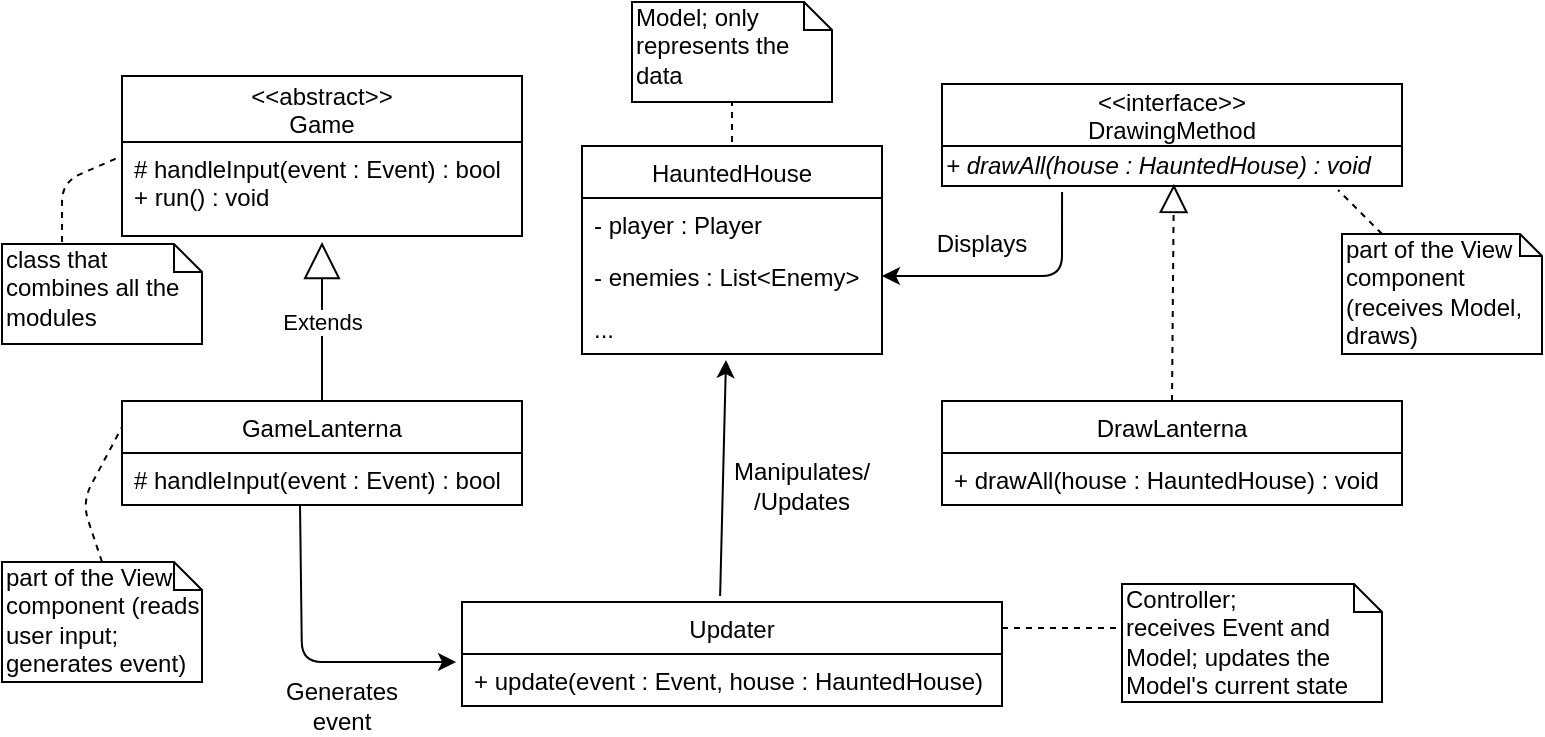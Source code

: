<mxfile version="10.6.3" type="device"><diagram id="iNYG7sxbQMxhoH_OkdxA" name="Page-1"><mxGraphModel dx="918" dy="648" grid="1" gridSize="10" guides="1" tooltips="1" connect="1" arrows="1" fold="1" page="1" pageScale="1" pageWidth="827" pageHeight="1169" math="0" shadow="0"><root><mxCell id="0"/><mxCell id="1" parent="0"/><mxCell id="OS99aZgYbGl55RHw6di3-1" value="&#10;&lt;&lt;abstract&gt;&gt;&#10;Game&#10;" style="swimlane;fontStyle=0;childLayout=stackLayout;horizontal=1;startSize=33;fillColor=none;horizontalStack=0;resizeParent=1;resizeParentMax=0;resizeLast=0;collapsible=1;marginBottom=0;" vertex="1" parent="1"><mxGeometry x="80" y="77" width="200" height="80" as="geometry"/></mxCell><mxCell id="OS99aZgYbGl55RHw6di3-3" value="# handleInput(event : Event) : bool&#10;+ run() : void" style="text;strokeColor=none;fillColor=none;align=left;verticalAlign=top;spacingLeft=4;spacingRight=4;overflow=hidden;rotatable=0;points=[[0,0.5],[1,0.5]];portConstraint=eastwest;fontStyle=0" vertex="1" parent="OS99aZgYbGl55RHw6di3-1"><mxGeometry y="33" width="200" height="47" as="geometry"/></mxCell><mxCell id="OS99aZgYbGl55RHw6di3-6" value="GameLanterna" style="swimlane;fontStyle=0;childLayout=stackLayout;horizontal=1;startSize=26;fillColor=none;horizontalStack=0;resizeParent=1;resizeParentMax=0;resizeLast=0;collapsible=1;marginBottom=0;" vertex="1" parent="1"><mxGeometry x="80" y="239.5" width="200" height="52" as="geometry"/></mxCell><mxCell id="OS99aZgYbGl55RHw6di3-7" value="# handleInput(event : Event) : bool" style="text;strokeColor=none;fillColor=none;align=left;verticalAlign=top;spacingLeft=4;spacingRight=4;overflow=hidden;rotatable=0;points=[[0,0.5],[1,0.5]];portConstraint=eastwest;" vertex="1" parent="OS99aZgYbGl55RHw6di3-6"><mxGeometry y="26" width="200" height="26" as="geometry"/></mxCell><mxCell id="OS99aZgYbGl55RHw6di3-11" value="Extends" style="endArrow=block;endSize=16;endFill=0;html=1;exitX=0.5;exitY=0;exitDx=0;exitDy=0;" edge="1" parent="1" source="OS99aZgYbGl55RHw6di3-6"><mxGeometry width="160" relative="1" as="geometry"><mxPoint x="170" y="220" as="sourcePoint"/><mxPoint x="180" y="160" as="targetPoint"/></mxGeometry></mxCell><mxCell id="OS99aZgYbGl55RHw6di3-12" value="" style="endArrow=none;dashed=1;html=1;entryX=0;entryY=0.5;entryDx=0;entryDy=0;" edge="1" parent="1" target="OS99aZgYbGl55RHw6di3-1"><mxGeometry width="50" height="50" relative="1" as="geometry"><mxPoint x="50" y="160" as="sourcePoint"/><mxPoint x="110" y="140" as="targetPoint"/><Array as="points"><mxPoint x="50" y="130"/></Array></mxGeometry></mxCell><mxCell id="OS99aZgYbGl55RHw6di3-14" value="class that combines all the modules&amp;nbsp;" style="shape=note;whiteSpace=wrap;html=1;size=14;verticalAlign=top;align=left;spacingTop=-6;" vertex="1" parent="1"><mxGeometry x="20" y="161" width="100" height="50" as="geometry"/></mxCell><mxCell id="OS99aZgYbGl55RHw6di3-15" value="part of the View component (reads user input; generates event)" style="shape=note;whiteSpace=wrap;html=1;size=14;verticalAlign=top;align=left;spacingTop=-6;" vertex="1" parent="1"><mxGeometry x="20" y="320" width="100" height="60" as="geometry"/></mxCell><mxCell id="OS99aZgYbGl55RHw6di3-16" value="" style="endArrow=none;dashed=1;html=1;entryX=0;entryY=0.25;entryDx=0;entryDy=0;exitX=0.5;exitY=0;exitDx=0;exitDy=0;exitPerimeter=0;" edge="1" parent="1" source="OS99aZgYbGl55RHw6di3-15" target="OS99aZgYbGl55RHw6di3-6"><mxGeometry width="50" height="50" relative="1" as="geometry"><mxPoint x="70" y="320" as="sourcePoint"/><mxPoint x="120" y="270" as="targetPoint"/><Array as="points"><mxPoint x="60" y="290"/></Array></mxGeometry></mxCell><mxCell id="OS99aZgYbGl55RHw6di3-26" value="&#10;&#10;&lt;&lt;interface&gt;&gt;&#10;DrawingMethod&#10;&#10;" style="swimlane;fontStyle=0;childLayout=stackLayout;horizontal=1;startSize=31;fillColor=none;horizontalStack=0;resizeParent=1;resizeParentMax=0;resizeLast=0;collapsible=1;marginBottom=0;" vertex="1" parent="1"><mxGeometry x="490" y="81" width="230" height="51" as="geometry"/></mxCell><mxCell id="OS99aZgYbGl55RHw6di3-30" value="&lt;i&gt;+ drawAll(house : HauntedHouse) : void&lt;/i&gt;" style="text;html=1;resizable=0;points=[];autosize=1;align=left;verticalAlign=top;spacingTop=-4;" vertex="1" parent="OS99aZgYbGl55RHw6di3-26"><mxGeometry y="31" width="230" height="20" as="geometry"/></mxCell><mxCell id="OS99aZgYbGl55RHw6di3-31" value="" style="endArrow=block;dashed=1;endFill=0;endSize=12;html=1;entryX=0.504;entryY=0.95;entryDx=0;entryDy=0;entryPerimeter=0;exitX=0.5;exitY=0;exitDx=0;exitDy=0;" edge="1" parent="1" source="OS99aZgYbGl55RHw6di3-32" target="OS99aZgYbGl55RHw6di3-30"><mxGeometry width="160" relative="1" as="geometry"><mxPoint x="570" y="230" as="sourcePoint"/><mxPoint x="660" y="210" as="targetPoint"/></mxGeometry></mxCell><mxCell id="OS99aZgYbGl55RHw6di3-32" value="DrawLanterna" style="swimlane;fontStyle=0;childLayout=stackLayout;horizontal=1;startSize=26;fillColor=none;horizontalStack=0;resizeParent=1;resizeParentMax=0;resizeLast=0;collapsible=1;marginBottom=0;" vertex="1" parent="1"><mxGeometry x="490" y="239.5" width="230" height="52" as="geometry"/></mxCell><mxCell id="OS99aZgYbGl55RHw6di3-33" value="+ drawAll(house : HauntedHouse) : void" style="text;strokeColor=none;fillColor=none;align=left;verticalAlign=top;spacingLeft=4;spacingRight=4;overflow=hidden;rotatable=0;points=[[0,0.5],[1,0.5]];portConstraint=eastwest;fontStyle=0" vertex="1" parent="OS99aZgYbGl55RHw6di3-32"><mxGeometry y="26" width="230" height="26" as="geometry"/></mxCell><mxCell id="OS99aZgYbGl55RHw6di3-36" value="" style="endArrow=none;dashed=1;html=1;entryX=0.861;entryY=1.1;entryDx=0;entryDy=0;entryPerimeter=0;" edge="1" parent="1" source="OS99aZgYbGl55RHw6di3-37" target="OS99aZgYbGl55RHw6di3-30"><mxGeometry width="50" height="50" relative="1" as="geometry"><mxPoint x="680" y="170" as="sourcePoint"/><mxPoint x="700" y="160" as="targetPoint"/></mxGeometry></mxCell><mxCell id="OS99aZgYbGl55RHw6di3-37" value="part of the View component (receives Model, draws)" style="shape=note;whiteSpace=wrap;html=1;size=11;verticalAlign=top;align=left;spacingTop=-6;" vertex="1" parent="1"><mxGeometry x="690" y="156" width="100" height="60" as="geometry"/></mxCell><mxCell id="OS99aZgYbGl55RHw6di3-38" value="Updater" style="swimlane;fontStyle=0;childLayout=stackLayout;horizontal=1;startSize=26;fillColor=none;horizontalStack=0;resizeParent=1;resizeParentMax=0;resizeLast=0;collapsible=1;marginBottom=0;" vertex="1" parent="1"><mxGeometry x="250" y="340" width="270" height="52" as="geometry"/></mxCell><mxCell id="OS99aZgYbGl55RHw6di3-39" value="+ update(event : Event, house : HauntedHouse)&#10;" style="text;strokeColor=none;fillColor=none;align=left;verticalAlign=top;spacingLeft=4;spacingRight=4;overflow=hidden;rotatable=0;points=[[0,0.5],[1,0.5]];portConstraint=eastwest;" vertex="1" parent="OS99aZgYbGl55RHw6di3-38"><mxGeometry y="26" width="270" height="26" as="geometry"/></mxCell><mxCell id="OS99aZgYbGl55RHw6di3-42" value="" style="endArrow=none;dashed=1;html=1;exitX=1;exitY=0.25;exitDx=0;exitDy=0;" edge="1" parent="1" source="OS99aZgYbGl55RHw6di3-38"><mxGeometry width="50" height="50" relative="1" as="geometry"><mxPoint x="550" y="390" as="sourcePoint"/><mxPoint x="580" y="353" as="targetPoint"/></mxGeometry></mxCell><mxCell id="OS99aZgYbGl55RHw6di3-43" value="Controller;&lt;br&gt;receives Event and Model; updates the Model's current state&lt;br&gt;&lt;br&gt;" style="shape=note;whiteSpace=wrap;html=1;size=14;verticalAlign=top;align=left;spacingTop=-6;" vertex="1" parent="1"><mxGeometry x="580" y="331" width="130" height="59" as="geometry"/></mxCell><mxCell id="OS99aZgYbGl55RHw6di3-74" value="HauntedHouse" style="swimlane;fontStyle=0;childLayout=stackLayout;horizontal=1;startSize=26;fillColor=none;horizontalStack=0;resizeParent=1;resizeParentMax=0;resizeLast=0;collapsible=1;marginBottom=0;" vertex="1" parent="1"><mxGeometry x="310" y="112" width="150" height="104" as="geometry"/></mxCell><mxCell id="OS99aZgYbGl55RHw6di3-75" value="- player : Player" style="text;strokeColor=none;fillColor=none;align=left;verticalAlign=top;spacingLeft=4;spacingRight=4;overflow=hidden;rotatable=0;points=[[0,0.5],[1,0.5]];portConstraint=eastwest;" vertex="1" parent="OS99aZgYbGl55RHw6di3-74"><mxGeometry y="26" width="150" height="26" as="geometry"/></mxCell><mxCell id="OS99aZgYbGl55RHw6di3-76" value="- enemies : List&lt;Enemy&gt;" style="text;strokeColor=none;fillColor=none;align=left;verticalAlign=top;spacingLeft=4;spacingRight=4;overflow=hidden;rotatable=0;points=[[0,0.5],[1,0.5]];portConstraint=eastwest;" vertex="1" parent="OS99aZgYbGl55RHw6di3-74"><mxGeometry y="52" width="150" height="26" as="geometry"/></mxCell><mxCell id="OS99aZgYbGl55RHw6di3-77" value="..." style="text;strokeColor=none;fillColor=none;align=left;verticalAlign=top;spacingLeft=4;spacingRight=4;overflow=hidden;rotatable=0;points=[[0,0.5],[1,0.5]];portConstraint=eastwest;" vertex="1" parent="OS99aZgYbGl55RHw6di3-74"><mxGeometry y="78" width="150" height="26" as="geometry"/></mxCell><mxCell id="OS99aZgYbGl55RHw6di3-78" value="" style="endArrow=none;dashed=1;html=1;" edge="1" parent="1"><mxGeometry width="50" height="50" relative="1" as="geometry"><mxPoint x="385" y="110" as="sourcePoint"/><mxPoint x="385" y="70" as="targetPoint"/><Array as="points"><mxPoint x="385" y="90"/></Array></mxGeometry></mxCell><mxCell id="OS99aZgYbGl55RHw6di3-79" value="Model; only represents the data" style="shape=note;whiteSpace=wrap;html=1;size=14;verticalAlign=top;align=left;spacingTop=-6;" vertex="1" parent="1"><mxGeometry x="335" y="40" width="100" height="50" as="geometry"/></mxCell><mxCell id="OS99aZgYbGl55RHw6di3-83" value="" style="endArrow=classic;html=1;entryX=1;entryY=0.5;entryDx=0;entryDy=0;exitX=0.261;exitY=1.15;exitDx=0;exitDy=0;exitPerimeter=0;" edge="1" parent="1" source="OS99aZgYbGl55RHw6di3-30" target="OS99aZgYbGl55RHw6di3-76"><mxGeometry width="50" height="50" relative="1" as="geometry"><mxPoint x="550" y="190" as="sourcePoint"/><mxPoint x="550" y="170" as="targetPoint"/><Array as="points"><mxPoint x="550" y="177"/></Array></mxGeometry></mxCell><mxCell id="OS99aZgYbGl55RHw6di3-84" value="Displays" style="text;html=1;strokeColor=none;fillColor=none;align=center;verticalAlign=middle;whiteSpace=wrap;rounded=0;" vertex="1" parent="1"><mxGeometry x="490" y="151" width="40" height="20" as="geometry"/></mxCell><mxCell id="OS99aZgYbGl55RHw6di3-85" value="" style="endArrow=classic;html=1;entryX=0.48;entryY=1.115;entryDx=0;entryDy=0;entryPerimeter=0;exitX=0.478;exitY=-0.058;exitDx=0;exitDy=0;exitPerimeter=0;" edge="1" parent="1" source="OS99aZgYbGl55RHw6di3-38" target="OS99aZgYbGl55RHw6di3-77"><mxGeometry width="50" height="50" relative="1" as="geometry"><mxPoint x="360" y="310" as="sourcePoint"/><mxPoint x="410" y="260" as="targetPoint"/></mxGeometry></mxCell><mxCell id="OS99aZgYbGl55RHw6di3-86" value="Manipulates/&lt;br&gt;/Updates&lt;br&gt;" style="text;html=1;strokeColor=none;fillColor=none;align=center;verticalAlign=middle;whiteSpace=wrap;rounded=0;" vertex="1" parent="1"><mxGeometry x="400" y="271.5" width="40" height="20" as="geometry"/></mxCell><mxCell id="OS99aZgYbGl55RHw6di3-87" value="" style="endArrow=classic;html=1;exitX=0.445;exitY=0.981;exitDx=0;exitDy=0;exitPerimeter=0;entryX=-0.011;entryY=0.154;entryDx=0;entryDy=0;entryPerimeter=0;" edge="1" parent="1" source="OS99aZgYbGl55RHw6di3-7" target="OS99aZgYbGl55RHw6di3-39"><mxGeometry width="50" height="50" relative="1" as="geometry"><mxPoint x="170" y="480" as="sourcePoint"/><mxPoint x="170" y="380" as="targetPoint"/><Array as="points"><mxPoint x="170" y="370"/></Array></mxGeometry></mxCell><mxCell id="OS99aZgYbGl55RHw6di3-88" value="Generates event" style="text;html=1;strokeColor=none;fillColor=none;align=center;verticalAlign=middle;whiteSpace=wrap;rounded=0;" vertex="1" parent="1"><mxGeometry x="170" y="382" width="40" height="20" as="geometry"/></mxCell></root></mxGraphModel></diagram></mxfile>